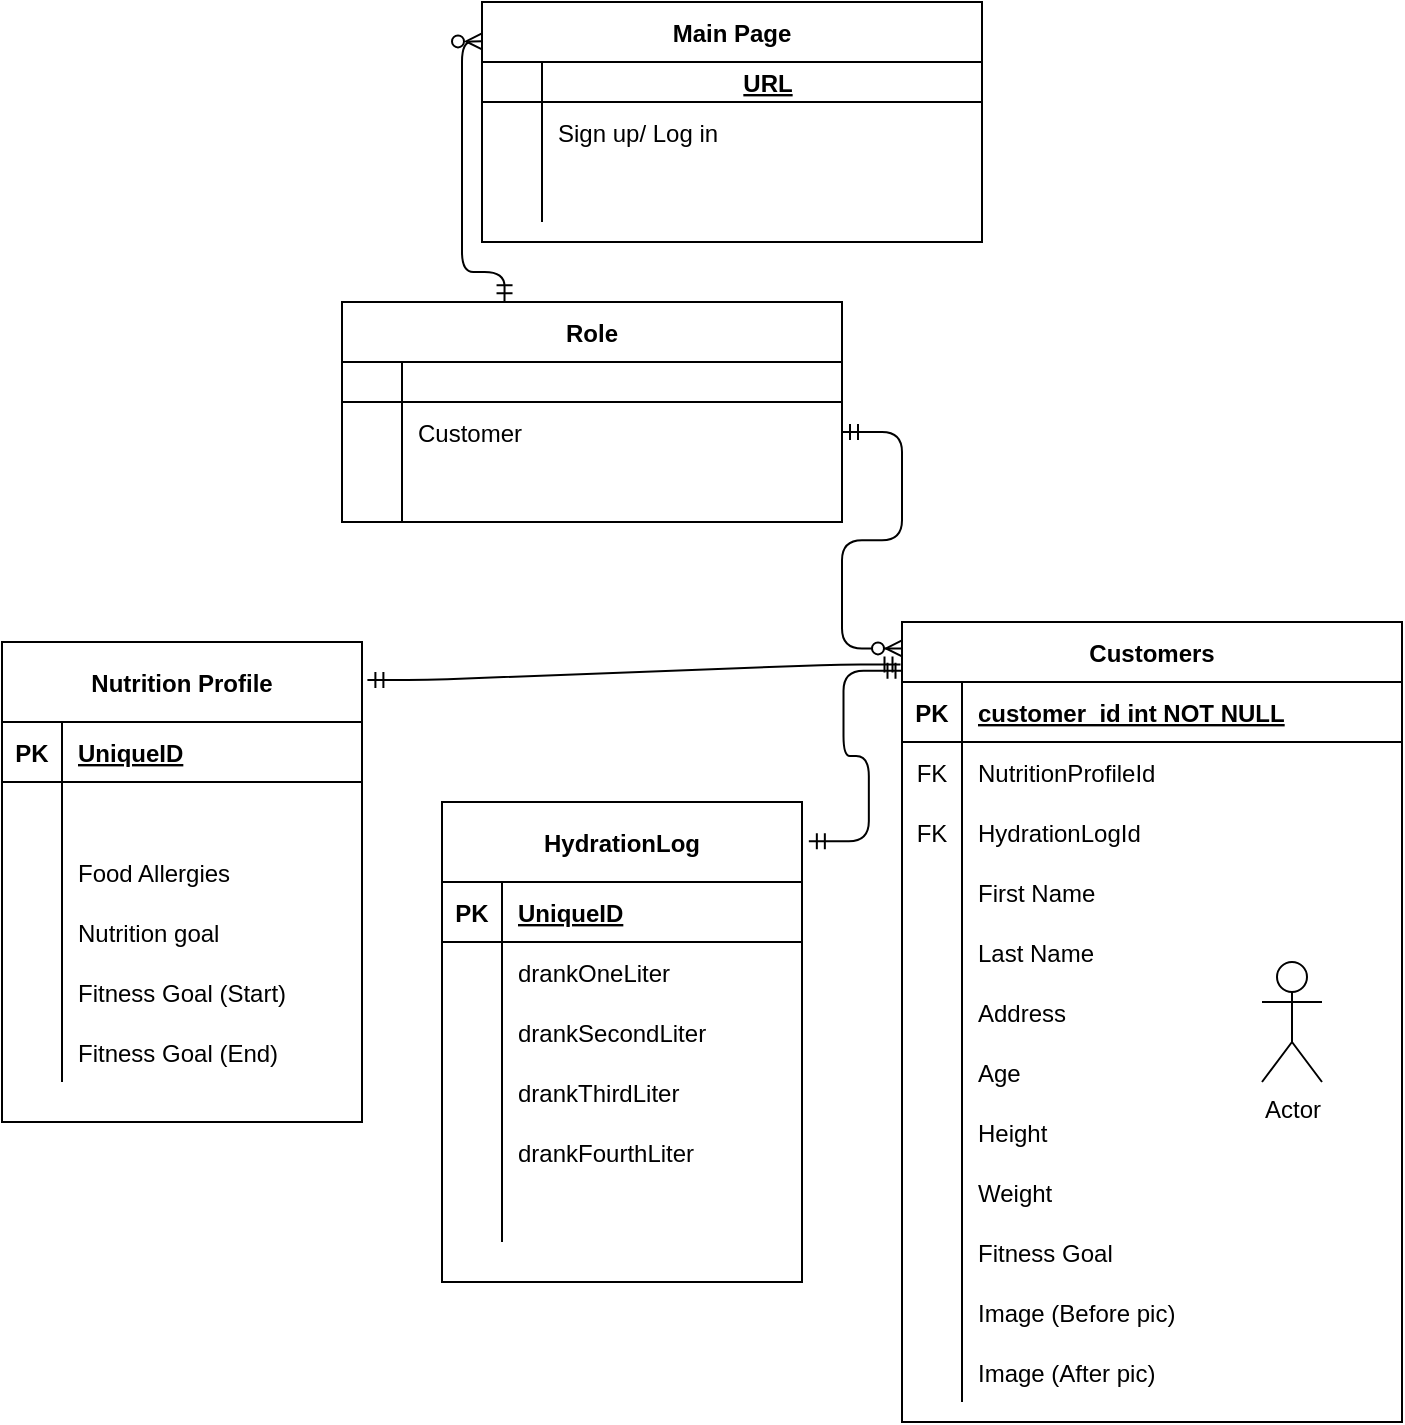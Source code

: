 <mxfile version="13.6.2" type="device"><diagram id="R2lEEEUBdFMjLlhIrx00" name="Page-1"><mxGraphModel dx="768" dy="1622" grid="1" gridSize="10" guides="1" tooltips="1" connect="1" arrows="1" fold="1" page="1" pageScale="1" pageWidth="850" pageHeight="1100" math="0" shadow="0" extFonts="Permanent Marker^https://fonts.googleapis.com/css?family=Permanent+Marker"><root><mxCell id="0"/><mxCell id="1" parent="0"/><mxCell id="dUUum6lANjDdnKaQdcMv-35" value="" style="edgeStyle=orthogonalEdgeStyle;fontSize=12;html=1;endArrow=ERzeroToMany;startArrow=ERmandOne;exitX=0.325;exitY=-0.003;exitDx=0;exitDy=0;exitPerimeter=0;entryX=0;entryY=0.164;entryDx=0;entryDy=0;entryPerimeter=0;" parent="1" source="C-vyLk0tnHw3VtMMgP7b-2" target="C-vyLk0tnHw3VtMMgP7b-13" edge="1"><mxGeometry width="100" height="100" relative="1" as="geometry"><mxPoint x="160" y="-60" as="sourcePoint"/><mxPoint x="270" y="-410" as="targetPoint"/></mxGeometry></mxCell><mxCell id="dUUum6lANjDdnKaQdcMv-36" value="" style="edgeStyle=entityRelationEdgeStyle;fontSize=12;html=1;endArrow=ERzeroToMany;startArrow=ERmandOne;exitX=1;exitY=0.5;exitDx=0;exitDy=0;entryX=0;entryY=0.033;entryDx=0;entryDy=0;entryPerimeter=0;" parent="1" source="C-vyLk0tnHw3VtMMgP7b-6" target="C-vyLk0tnHw3VtMMgP7b-23" edge="1"><mxGeometry width="100" height="100" relative="1" as="geometry"><mxPoint x="325" y="190" as="sourcePoint"/><mxPoint x="425" y="90" as="targetPoint"/></mxGeometry></mxCell><mxCell id="sM22GxLN9ROU9B1vVzX4-26" value="" style="edgeStyle=entityRelationEdgeStyle;fontSize=12;html=1;endArrow=ERmandOne;startArrow=ERmandOne;entryX=-0.003;entryY=0.053;entryDx=0;entryDy=0;entryPerimeter=0;exitX=1.015;exitY=0.079;exitDx=0;exitDy=0;exitPerimeter=0;" parent="1" source="sM22GxLN9ROU9B1vVzX4-1" target="C-vyLk0tnHw3VtMMgP7b-23" edge="1"><mxGeometry width="100" height="100" relative="1" as="geometry"><mxPoint x="360" y="160" as="sourcePoint"/><mxPoint x="460" y="60" as="targetPoint"/></mxGeometry></mxCell><mxCell id="C-vyLk0tnHw3VtMMgP7b-13" value="Main Page" style="shape=table;startSize=30;container=1;collapsible=1;childLayout=tableLayout;fixedRows=1;rowLines=0;fontStyle=1;align=center;resizeLast=1;" parent="1" vertex="1"><mxGeometry x="270" y="-640" width="250" height="120" as="geometry"/></mxCell><mxCell id="C-vyLk0tnHw3VtMMgP7b-14" value="" style="shape=partialRectangle;collapsible=0;dropTarget=0;pointerEvents=0;fillColor=none;points=[[0,0.5],[1,0.5]];portConstraint=eastwest;top=0;left=0;right=0;bottom=1;" parent="C-vyLk0tnHw3VtMMgP7b-13" vertex="1"><mxGeometry y="30" width="250" height="20" as="geometry"/></mxCell><mxCell id="C-vyLk0tnHw3VtMMgP7b-15" value="" style="shape=partialRectangle;overflow=hidden;connectable=0;fillColor=none;top=0;left=0;bottom=0;right=0;fontStyle=1;" parent="C-vyLk0tnHw3VtMMgP7b-14" vertex="1"><mxGeometry width="30" height="20" as="geometry"/></mxCell><mxCell id="C-vyLk0tnHw3VtMMgP7b-16" value="URL" style="shape=partialRectangle;overflow=hidden;connectable=0;fillColor=none;top=0;left=0;bottom=0;right=0;align=center;spacingLeft=6;fontStyle=5;" parent="C-vyLk0tnHw3VtMMgP7b-14" vertex="1"><mxGeometry x="30" width="220" height="20" as="geometry"/></mxCell><mxCell id="C-vyLk0tnHw3VtMMgP7b-17" value="" style="shape=partialRectangle;collapsible=0;dropTarget=0;pointerEvents=0;fillColor=none;points=[[0,0.5],[1,0.5]];portConstraint=eastwest;top=0;left=0;right=0;bottom=0;" parent="C-vyLk0tnHw3VtMMgP7b-13" vertex="1"><mxGeometry y="50" width="250" height="30" as="geometry"/></mxCell><mxCell id="C-vyLk0tnHw3VtMMgP7b-18" value="" style="shape=partialRectangle;overflow=hidden;connectable=0;fillColor=none;top=0;left=0;bottom=0;right=0;" parent="C-vyLk0tnHw3VtMMgP7b-17" vertex="1"><mxGeometry width="30" height="30" as="geometry"/></mxCell><mxCell id="C-vyLk0tnHw3VtMMgP7b-19" value="Sign up/ Log in" style="shape=partialRectangle;overflow=hidden;connectable=0;fillColor=none;top=0;left=0;bottom=0;right=0;align=left;spacingLeft=6;" parent="C-vyLk0tnHw3VtMMgP7b-17" vertex="1"><mxGeometry x="30" width="220" height="30" as="geometry"/></mxCell><mxCell id="C-vyLk0tnHw3VtMMgP7b-20" value="" style="shape=partialRectangle;collapsible=0;dropTarget=0;pointerEvents=0;fillColor=none;points=[[0,0.5],[1,0.5]];portConstraint=eastwest;top=0;left=0;right=0;bottom=0;" parent="C-vyLk0tnHw3VtMMgP7b-13" vertex="1"><mxGeometry y="80" width="250" height="30" as="geometry"/></mxCell><mxCell id="C-vyLk0tnHw3VtMMgP7b-21" value="" style="shape=partialRectangle;overflow=hidden;connectable=0;fillColor=none;top=0;left=0;bottom=0;right=0;" parent="C-vyLk0tnHw3VtMMgP7b-20" vertex="1"><mxGeometry width="30" height="30" as="geometry"/></mxCell><mxCell id="C-vyLk0tnHw3VtMMgP7b-22" value="" style="shape=partialRectangle;overflow=hidden;connectable=0;fillColor=none;top=0;left=0;bottom=0;right=0;align=left;spacingLeft=6;" parent="C-vyLk0tnHw3VtMMgP7b-20" vertex="1"><mxGeometry x="30" width="220" height="30" as="geometry"/></mxCell><mxCell id="MK4iTB5ril6dGQUbLfYC-57" value="" style="edgeStyle=entityRelationEdgeStyle;fontSize=12;html=1;endArrow=ERmandOne;startArrow=ERmandOne;entryX=0.003;entryY=0.061;entryDx=0;entryDy=0;entryPerimeter=0;exitX=1.019;exitY=0.082;exitDx=0;exitDy=0;exitPerimeter=0;" edge="1" parent="1" source="MK4iTB5ril6dGQUbLfYC-38" target="C-vyLk0tnHw3VtMMgP7b-23"><mxGeometry width="100" height="100" relative="1" as="geometry"><mxPoint x="450" y="-50" as="sourcePoint"/><mxPoint x="526.55" y="-57.76" as="targetPoint"/></mxGeometry></mxCell><mxCell id="C-vyLk0tnHw3VtMMgP7b-2" value="Role" style="shape=table;startSize=30;container=1;collapsible=1;childLayout=tableLayout;fixedRows=1;rowLines=0;fontStyle=1;align=center;resizeLast=1;" parent="1" vertex="1"><mxGeometry x="200" y="-490" width="250" height="110" as="geometry"/></mxCell><mxCell id="C-vyLk0tnHw3VtMMgP7b-3" value="" style="shape=partialRectangle;collapsible=0;dropTarget=0;pointerEvents=0;fillColor=none;points=[[0,0.5],[1,0.5]];portConstraint=eastwest;top=0;left=0;right=0;bottom=1;" parent="C-vyLk0tnHw3VtMMgP7b-2" vertex="1"><mxGeometry y="30" width="250" height="20" as="geometry"/></mxCell><mxCell id="C-vyLk0tnHw3VtMMgP7b-4" value="" style="shape=partialRectangle;overflow=hidden;connectable=0;fillColor=none;top=0;left=0;bottom=0;right=0;fontStyle=1;" parent="C-vyLk0tnHw3VtMMgP7b-3" vertex="1"><mxGeometry width="30" height="20" as="geometry"/></mxCell><mxCell id="C-vyLk0tnHw3VtMMgP7b-5" value="" style="shape=partialRectangle;overflow=hidden;connectable=0;fillColor=none;top=0;left=0;bottom=0;right=0;align=left;spacingLeft=6;fontStyle=5;" parent="C-vyLk0tnHw3VtMMgP7b-3" vertex="1"><mxGeometry x="30" width="220" height="20" as="geometry"/></mxCell><mxCell id="C-vyLk0tnHw3VtMMgP7b-6" value="" style="shape=partialRectangle;collapsible=0;dropTarget=0;pointerEvents=0;fillColor=none;points=[[0,0.5],[1,0.5]];portConstraint=eastwest;top=0;left=0;right=0;bottom=0;" parent="C-vyLk0tnHw3VtMMgP7b-2" vertex="1"><mxGeometry y="50" width="250" height="30" as="geometry"/></mxCell><mxCell id="C-vyLk0tnHw3VtMMgP7b-7" value="" style="shape=partialRectangle;overflow=hidden;connectable=0;fillColor=none;top=0;left=0;bottom=0;right=0;" parent="C-vyLk0tnHw3VtMMgP7b-6" vertex="1"><mxGeometry width="30" height="30" as="geometry"/></mxCell><mxCell id="C-vyLk0tnHw3VtMMgP7b-8" value="Customer" style="shape=partialRectangle;overflow=hidden;connectable=0;fillColor=none;top=0;left=0;bottom=0;right=0;align=left;spacingLeft=6;" parent="C-vyLk0tnHw3VtMMgP7b-6" vertex="1"><mxGeometry x="30" width="220" height="30" as="geometry"/></mxCell><mxCell id="C-vyLk0tnHw3VtMMgP7b-9" value="" style="shape=partialRectangle;collapsible=0;dropTarget=0;pointerEvents=0;fillColor=none;points=[[0,0.5],[1,0.5]];portConstraint=eastwest;top=0;left=0;right=0;bottom=0;" parent="C-vyLk0tnHw3VtMMgP7b-2" vertex="1"><mxGeometry y="80" width="250" height="30" as="geometry"/></mxCell><mxCell id="C-vyLk0tnHw3VtMMgP7b-10" value="" style="shape=partialRectangle;overflow=hidden;connectable=0;fillColor=none;top=0;left=0;bottom=0;right=0;" parent="C-vyLk0tnHw3VtMMgP7b-9" vertex="1"><mxGeometry width="30" height="30" as="geometry"/></mxCell><mxCell id="C-vyLk0tnHw3VtMMgP7b-11" value="" style="shape=partialRectangle;overflow=hidden;connectable=0;fillColor=none;top=0;left=0;bottom=0;right=0;align=left;spacingLeft=6;" parent="C-vyLk0tnHw3VtMMgP7b-9" vertex="1"><mxGeometry x="30" width="220" height="30" as="geometry"/></mxCell><mxCell id="C-vyLk0tnHw3VtMMgP7b-23" value="Customers" style="shape=table;startSize=30;container=1;collapsible=1;childLayout=tableLayout;fixedRows=1;rowLines=0;fontStyle=1;align=center;resizeLast=1;" parent="1" vertex="1"><mxGeometry x="480" y="-330" width="250" height="400" as="geometry"/></mxCell><mxCell id="C-vyLk0tnHw3VtMMgP7b-24" value="" style="shape=partialRectangle;collapsible=0;dropTarget=0;pointerEvents=0;fillColor=none;points=[[0,0.5],[1,0.5]];portConstraint=eastwest;top=0;left=0;right=0;bottom=1;" parent="C-vyLk0tnHw3VtMMgP7b-23" vertex="1"><mxGeometry y="30" width="250" height="30" as="geometry"/></mxCell><mxCell id="C-vyLk0tnHw3VtMMgP7b-25" value="PK" style="shape=partialRectangle;overflow=hidden;connectable=0;fillColor=none;top=0;left=0;bottom=0;right=0;fontStyle=1;" parent="C-vyLk0tnHw3VtMMgP7b-24" vertex="1"><mxGeometry width="30" height="30" as="geometry"/></mxCell><mxCell id="C-vyLk0tnHw3VtMMgP7b-26" value="customer_id int NOT NULL " style="shape=partialRectangle;overflow=hidden;connectable=0;fillColor=none;top=0;left=0;bottom=0;right=0;align=left;spacingLeft=6;fontStyle=5;" parent="C-vyLk0tnHw3VtMMgP7b-24" vertex="1"><mxGeometry x="30" width="220" height="30" as="geometry"/></mxCell><mxCell id="C-vyLk0tnHw3VtMMgP7b-27" value="" style="shape=partialRectangle;collapsible=0;dropTarget=0;pointerEvents=0;fillColor=none;points=[[0,0.5],[1,0.5]];portConstraint=eastwest;top=0;left=0;right=0;bottom=0;" parent="C-vyLk0tnHw3VtMMgP7b-23" vertex="1"><mxGeometry y="60" width="250" height="30" as="geometry"/></mxCell><mxCell id="C-vyLk0tnHw3VtMMgP7b-28" value="FK" style="shape=partialRectangle;overflow=hidden;connectable=0;fillColor=none;top=0;left=0;bottom=0;right=0;" parent="C-vyLk0tnHw3VtMMgP7b-27" vertex="1"><mxGeometry width="30" height="30" as="geometry"/></mxCell><mxCell id="C-vyLk0tnHw3VtMMgP7b-29" value="NutritionProfileId" style="shape=partialRectangle;overflow=hidden;connectable=0;fillColor=none;top=0;left=0;bottom=0;right=0;align=left;spacingLeft=6;" parent="C-vyLk0tnHw3VtMMgP7b-27" vertex="1"><mxGeometry x="30" width="220" height="30" as="geometry"/></mxCell><mxCell id="MK4iTB5ril6dGQUbLfYC-35" value="" style="shape=partialRectangle;collapsible=0;dropTarget=0;pointerEvents=0;fillColor=none;points=[[0,0.5],[1,0.5]];portConstraint=eastwest;top=0;left=0;right=0;bottom=0;" vertex="1" parent="C-vyLk0tnHw3VtMMgP7b-23"><mxGeometry y="90" width="250" height="30" as="geometry"/></mxCell><mxCell id="MK4iTB5ril6dGQUbLfYC-36" value="FK" style="shape=partialRectangle;overflow=hidden;connectable=0;fillColor=none;top=0;left=0;bottom=0;right=0;" vertex="1" parent="MK4iTB5ril6dGQUbLfYC-35"><mxGeometry width="30" height="30" as="geometry"/></mxCell><mxCell id="MK4iTB5ril6dGQUbLfYC-37" value="HydrationLogId" style="shape=partialRectangle;overflow=hidden;connectable=0;fillColor=none;top=0;left=0;bottom=0;right=0;align=left;spacingLeft=6;" vertex="1" parent="MK4iTB5ril6dGQUbLfYC-35"><mxGeometry x="30" width="220" height="30" as="geometry"/></mxCell><mxCell id="dUUum6lANjDdnKaQdcMv-14" value="" style="shape=partialRectangle;collapsible=0;dropTarget=0;pointerEvents=0;fillColor=none;points=[[0,0.5],[1,0.5]];portConstraint=eastwest;top=0;left=0;right=0;bottom=0;" parent="C-vyLk0tnHw3VtMMgP7b-23" vertex="1"><mxGeometry y="120" width="250" height="30" as="geometry"/></mxCell><mxCell id="dUUum6lANjDdnKaQdcMv-15" value="" style="shape=partialRectangle;overflow=hidden;connectable=0;fillColor=none;top=0;left=0;bottom=0;right=0;" parent="dUUum6lANjDdnKaQdcMv-14" vertex="1"><mxGeometry width="30" height="30" as="geometry"/></mxCell><mxCell id="dUUum6lANjDdnKaQdcMv-16" value="First Name" style="shape=partialRectangle;overflow=hidden;connectable=0;fillColor=none;top=0;left=0;bottom=0;right=0;align=left;spacingLeft=6;" parent="dUUum6lANjDdnKaQdcMv-14" vertex="1"><mxGeometry x="30" width="220" height="30" as="geometry"/></mxCell><mxCell id="dUUum6lANjDdnKaQdcMv-17" value="" style="shape=partialRectangle;collapsible=0;dropTarget=0;pointerEvents=0;fillColor=none;points=[[0,0.5],[1,0.5]];portConstraint=eastwest;top=0;left=0;right=0;bottom=0;" parent="C-vyLk0tnHw3VtMMgP7b-23" vertex="1"><mxGeometry y="150" width="250" height="30" as="geometry"/></mxCell><mxCell id="dUUum6lANjDdnKaQdcMv-18" value="" style="shape=partialRectangle;overflow=hidden;connectable=0;fillColor=none;top=0;left=0;bottom=0;right=0;" parent="dUUum6lANjDdnKaQdcMv-17" vertex="1"><mxGeometry width="30" height="30" as="geometry"/></mxCell><mxCell id="dUUum6lANjDdnKaQdcMv-19" value="Last Name" style="shape=partialRectangle;overflow=hidden;connectable=0;fillColor=none;top=0;left=0;bottom=0;right=0;align=left;spacingLeft=6;" parent="dUUum6lANjDdnKaQdcMv-17" vertex="1"><mxGeometry x="30" width="220" height="30" as="geometry"/></mxCell><mxCell id="dUUum6lANjDdnKaQdcMv-20" value="" style="shape=partialRectangle;collapsible=0;dropTarget=0;pointerEvents=0;fillColor=none;points=[[0,0.5],[1,0.5]];portConstraint=eastwest;top=0;left=0;right=0;bottom=0;" parent="C-vyLk0tnHw3VtMMgP7b-23" vertex="1"><mxGeometry y="180" width="250" height="30" as="geometry"/></mxCell><mxCell id="dUUum6lANjDdnKaQdcMv-21" value="" style="shape=partialRectangle;overflow=hidden;connectable=0;fillColor=none;top=0;left=0;bottom=0;right=0;" parent="dUUum6lANjDdnKaQdcMv-20" vertex="1"><mxGeometry width="30" height="30" as="geometry"/></mxCell><mxCell id="dUUum6lANjDdnKaQdcMv-22" value="Address" style="shape=partialRectangle;overflow=hidden;connectable=0;fillColor=none;top=0;left=0;bottom=0;right=0;align=left;spacingLeft=6;" parent="dUUum6lANjDdnKaQdcMv-20" vertex="1"><mxGeometry x="30" width="220" height="30" as="geometry"/></mxCell><mxCell id="dUUum6lANjDdnKaQdcMv-23" value="" style="shape=partialRectangle;collapsible=0;dropTarget=0;pointerEvents=0;fillColor=none;points=[[0,0.5],[1,0.5]];portConstraint=eastwest;top=0;left=0;right=0;bottom=0;" parent="C-vyLk0tnHw3VtMMgP7b-23" vertex="1"><mxGeometry y="210" width="250" height="30" as="geometry"/></mxCell><mxCell id="dUUum6lANjDdnKaQdcMv-24" value="" style="shape=partialRectangle;overflow=hidden;connectable=0;fillColor=none;top=0;left=0;bottom=0;right=0;" parent="dUUum6lANjDdnKaQdcMv-23" vertex="1"><mxGeometry width="30" height="30" as="geometry"/></mxCell><mxCell id="dUUum6lANjDdnKaQdcMv-25" value="Age" style="shape=partialRectangle;overflow=hidden;connectable=0;fillColor=none;top=0;left=0;bottom=0;right=0;align=left;spacingLeft=6;" parent="dUUum6lANjDdnKaQdcMv-23" vertex="1"><mxGeometry x="30" width="220" height="30" as="geometry"/></mxCell><mxCell id="dUUum6lANjDdnKaQdcMv-26" value="" style="shape=partialRectangle;collapsible=0;dropTarget=0;pointerEvents=0;fillColor=none;points=[[0,0.5],[1,0.5]];portConstraint=eastwest;top=0;left=0;right=0;bottom=0;" parent="C-vyLk0tnHw3VtMMgP7b-23" vertex="1"><mxGeometry y="240" width="250" height="30" as="geometry"/></mxCell><mxCell id="dUUum6lANjDdnKaQdcMv-27" value="" style="shape=partialRectangle;overflow=hidden;connectable=0;fillColor=none;top=0;left=0;bottom=0;right=0;" parent="dUUum6lANjDdnKaQdcMv-26" vertex="1"><mxGeometry width="30" height="30" as="geometry"/></mxCell><mxCell id="dUUum6lANjDdnKaQdcMv-28" value="Height" style="shape=partialRectangle;overflow=hidden;connectable=0;fillColor=none;top=0;left=0;bottom=0;right=0;align=left;spacingLeft=6;" parent="dUUum6lANjDdnKaQdcMv-26" vertex="1"><mxGeometry x="30" width="220" height="30" as="geometry"/></mxCell><mxCell id="dUUum6lANjDdnKaQdcMv-29" value="" style="shape=partialRectangle;collapsible=0;dropTarget=0;pointerEvents=0;fillColor=none;points=[[0,0.5],[1,0.5]];portConstraint=eastwest;top=0;left=0;right=0;bottom=0;" parent="C-vyLk0tnHw3VtMMgP7b-23" vertex="1"><mxGeometry y="270" width="250" height="30" as="geometry"/></mxCell><mxCell id="dUUum6lANjDdnKaQdcMv-30" value="" style="shape=partialRectangle;overflow=hidden;connectable=0;fillColor=none;top=0;left=0;bottom=0;right=0;" parent="dUUum6lANjDdnKaQdcMv-29" vertex="1"><mxGeometry width="30" height="30" as="geometry"/></mxCell><mxCell id="dUUum6lANjDdnKaQdcMv-31" value="Weight" style="shape=partialRectangle;overflow=hidden;connectable=0;fillColor=none;top=0;left=0;bottom=0;right=0;align=left;spacingLeft=6;" parent="dUUum6lANjDdnKaQdcMv-29" vertex="1"><mxGeometry x="30" width="220" height="30" as="geometry"/></mxCell><mxCell id="dUUum6lANjDdnKaQdcMv-32" value="" style="shape=partialRectangle;collapsible=0;dropTarget=0;pointerEvents=0;fillColor=none;points=[[0,0.5],[1,0.5]];portConstraint=eastwest;top=0;left=0;right=0;bottom=0;" parent="C-vyLk0tnHw3VtMMgP7b-23" vertex="1"><mxGeometry y="300" width="250" height="30" as="geometry"/></mxCell><mxCell id="dUUum6lANjDdnKaQdcMv-33" value="" style="shape=partialRectangle;overflow=hidden;connectable=0;fillColor=none;top=0;left=0;bottom=0;right=0;" parent="dUUum6lANjDdnKaQdcMv-32" vertex="1"><mxGeometry width="30" height="30" as="geometry"/></mxCell><mxCell id="dUUum6lANjDdnKaQdcMv-34" value="Fitness Goal" style="shape=partialRectangle;overflow=hidden;connectable=0;fillColor=none;top=0;left=0;bottom=0;right=0;align=left;spacingLeft=6;" parent="dUUum6lANjDdnKaQdcMv-32" vertex="1"><mxGeometry x="30" width="220" height="30" as="geometry"/></mxCell><mxCell id="sM22GxLN9ROU9B1vVzX4-20" value="" style="shape=partialRectangle;collapsible=0;dropTarget=0;pointerEvents=0;fillColor=none;points=[[0,0.5],[1,0.5]];portConstraint=eastwest;top=0;left=0;right=0;bottom=0;" parent="C-vyLk0tnHw3VtMMgP7b-23" vertex="1"><mxGeometry y="330" width="250" height="30" as="geometry"/></mxCell><mxCell id="sM22GxLN9ROU9B1vVzX4-21" value="" style="shape=partialRectangle;overflow=hidden;connectable=0;fillColor=none;top=0;left=0;bottom=0;right=0;" parent="sM22GxLN9ROU9B1vVzX4-20" vertex="1"><mxGeometry width="30" height="30" as="geometry"/></mxCell><mxCell id="sM22GxLN9ROU9B1vVzX4-22" value="Image (Before pic)" style="shape=partialRectangle;overflow=hidden;connectable=0;fillColor=none;top=0;left=0;bottom=0;right=0;align=left;spacingLeft=6;" parent="sM22GxLN9ROU9B1vVzX4-20" vertex="1"><mxGeometry x="30" width="220" height="30" as="geometry"/></mxCell><mxCell id="sM22GxLN9ROU9B1vVzX4-23" value="" style="shape=partialRectangle;collapsible=0;dropTarget=0;pointerEvents=0;fillColor=none;points=[[0,0.5],[1,0.5]];portConstraint=eastwest;top=0;left=0;right=0;bottom=0;" parent="C-vyLk0tnHw3VtMMgP7b-23" vertex="1"><mxGeometry y="360" width="250" height="30" as="geometry"/></mxCell><mxCell id="sM22GxLN9ROU9B1vVzX4-24" value="" style="shape=partialRectangle;overflow=hidden;connectable=0;fillColor=none;top=0;left=0;bottom=0;right=0;" parent="sM22GxLN9ROU9B1vVzX4-23" vertex="1"><mxGeometry width="30" height="30" as="geometry"/></mxCell><mxCell id="sM22GxLN9ROU9B1vVzX4-25" value="Image (After pic)" style="shape=partialRectangle;overflow=hidden;connectable=0;fillColor=none;top=0;left=0;bottom=0;right=0;align=left;spacingLeft=6;" parent="sM22GxLN9ROU9B1vVzX4-23" vertex="1"><mxGeometry x="30" width="220" height="30" as="geometry"/></mxCell><mxCell id="MK4iTB5ril6dGQUbLfYC-38" value="HydrationLog" style="shape=table;startSize=40;container=1;collapsible=1;childLayout=tableLayout;fixedRows=1;rowLines=0;fontStyle=1;align=center;resizeLast=1;" vertex="1" parent="1"><mxGeometry x="250" y="-240" width="180" height="240" as="geometry"/></mxCell><mxCell id="MK4iTB5ril6dGQUbLfYC-39" value="" style="shape=partialRectangle;collapsible=0;dropTarget=0;pointerEvents=0;fillColor=none;top=0;left=0;bottom=1;right=0;points=[[0,0.5],[1,0.5]];portConstraint=eastwest;" vertex="1" parent="MK4iTB5ril6dGQUbLfYC-38"><mxGeometry y="40" width="180" height="30" as="geometry"/></mxCell><mxCell id="MK4iTB5ril6dGQUbLfYC-40" value="PK" style="shape=partialRectangle;connectable=0;fillColor=none;top=0;left=0;bottom=0;right=0;fontStyle=1;overflow=hidden;" vertex="1" parent="MK4iTB5ril6dGQUbLfYC-39"><mxGeometry width="30" height="30" as="geometry"/></mxCell><mxCell id="MK4iTB5ril6dGQUbLfYC-41" value="UniqueID" style="shape=partialRectangle;connectable=0;fillColor=none;top=0;left=0;bottom=0;right=0;align=left;spacingLeft=6;fontStyle=5;overflow=hidden;" vertex="1" parent="MK4iTB5ril6dGQUbLfYC-39"><mxGeometry x="30" width="150" height="30" as="geometry"/></mxCell><mxCell id="MK4iTB5ril6dGQUbLfYC-45" value="" style="shape=partialRectangle;collapsible=0;dropTarget=0;pointerEvents=0;fillColor=none;top=0;left=0;bottom=0;right=0;points=[[0,0.5],[1,0.5]];portConstraint=eastwest;" vertex="1" parent="MK4iTB5ril6dGQUbLfYC-38"><mxGeometry y="70" width="180" height="30" as="geometry"/></mxCell><mxCell id="MK4iTB5ril6dGQUbLfYC-46" value="" style="shape=partialRectangle;connectable=0;fillColor=none;top=0;left=0;bottom=0;right=0;editable=1;overflow=hidden;" vertex="1" parent="MK4iTB5ril6dGQUbLfYC-45"><mxGeometry width="30" height="30" as="geometry"/></mxCell><mxCell id="MK4iTB5ril6dGQUbLfYC-47" value="drankOneLiter" style="shape=partialRectangle;connectable=0;fillColor=none;top=0;left=0;bottom=0;right=0;align=left;spacingLeft=6;overflow=hidden;" vertex="1" parent="MK4iTB5ril6dGQUbLfYC-45"><mxGeometry x="30" width="150" height="30" as="geometry"/></mxCell><mxCell id="MK4iTB5ril6dGQUbLfYC-48" value="" style="shape=partialRectangle;collapsible=0;dropTarget=0;pointerEvents=0;fillColor=none;top=0;left=0;bottom=0;right=0;points=[[0,0.5],[1,0.5]];portConstraint=eastwest;" vertex="1" parent="MK4iTB5ril6dGQUbLfYC-38"><mxGeometry y="100" width="180" height="30" as="geometry"/></mxCell><mxCell id="MK4iTB5ril6dGQUbLfYC-49" value="" style="shape=partialRectangle;connectable=0;fillColor=none;top=0;left=0;bottom=0;right=0;editable=1;overflow=hidden;" vertex="1" parent="MK4iTB5ril6dGQUbLfYC-48"><mxGeometry width="30" height="30" as="geometry"/></mxCell><mxCell id="MK4iTB5ril6dGQUbLfYC-50" value="drankSecondLiter" style="shape=partialRectangle;connectable=0;fillColor=none;top=0;left=0;bottom=0;right=0;align=left;spacingLeft=6;overflow=hidden;" vertex="1" parent="MK4iTB5ril6dGQUbLfYC-48"><mxGeometry x="30" width="150" height="30" as="geometry"/></mxCell><mxCell id="MK4iTB5ril6dGQUbLfYC-51" value="" style="shape=partialRectangle;collapsible=0;dropTarget=0;pointerEvents=0;fillColor=none;top=0;left=0;bottom=0;right=0;points=[[0,0.5],[1,0.5]];portConstraint=eastwest;" vertex="1" parent="MK4iTB5ril6dGQUbLfYC-38"><mxGeometry y="130" width="180" height="30" as="geometry"/></mxCell><mxCell id="MK4iTB5ril6dGQUbLfYC-52" value="" style="shape=partialRectangle;connectable=0;fillColor=none;top=0;left=0;bottom=0;right=0;editable=1;overflow=hidden;" vertex="1" parent="MK4iTB5ril6dGQUbLfYC-51"><mxGeometry width="30" height="30" as="geometry"/></mxCell><mxCell id="MK4iTB5ril6dGQUbLfYC-53" value="drankThirdLiter" style="shape=partialRectangle;connectable=0;fillColor=none;top=0;left=0;bottom=0;right=0;align=left;spacingLeft=6;overflow=hidden;" vertex="1" parent="MK4iTB5ril6dGQUbLfYC-51"><mxGeometry x="30" width="150" height="30" as="geometry"/></mxCell><mxCell id="MK4iTB5ril6dGQUbLfYC-54" value="" style="shape=partialRectangle;collapsible=0;dropTarget=0;pointerEvents=0;fillColor=none;top=0;left=0;bottom=0;right=0;points=[[0,0.5],[1,0.5]];portConstraint=eastwest;" vertex="1" parent="MK4iTB5ril6dGQUbLfYC-38"><mxGeometry y="160" width="180" height="30" as="geometry"/></mxCell><mxCell id="MK4iTB5ril6dGQUbLfYC-55" value="" style="shape=partialRectangle;connectable=0;fillColor=none;top=0;left=0;bottom=0;right=0;editable=1;overflow=hidden;" vertex="1" parent="MK4iTB5ril6dGQUbLfYC-54"><mxGeometry width="30" height="30" as="geometry"/></mxCell><mxCell id="MK4iTB5ril6dGQUbLfYC-56" value="drankFourthLiter" style="shape=partialRectangle;connectable=0;fillColor=none;top=0;left=0;bottom=0;right=0;align=left;spacingLeft=6;overflow=hidden;" vertex="1" parent="MK4iTB5ril6dGQUbLfYC-54"><mxGeometry x="30" width="150" height="30" as="geometry"/></mxCell><mxCell id="MK4iTB5ril6dGQUbLfYC-42" value="" style="shape=partialRectangle;collapsible=0;dropTarget=0;pointerEvents=0;fillColor=none;top=0;left=0;bottom=0;right=0;points=[[0,0.5],[1,0.5]];portConstraint=eastwest;" vertex="1" parent="MK4iTB5ril6dGQUbLfYC-38"><mxGeometry y="190" width="180" height="30" as="geometry"/></mxCell><mxCell id="MK4iTB5ril6dGQUbLfYC-43" value="" style="shape=partialRectangle;connectable=0;fillColor=none;top=0;left=0;bottom=0;right=0;editable=1;overflow=hidden;" vertex="1" parent="MK4iTB5ril6dGQUbLfYC-42"><mxGeometry width="30" height="30" as="geometry"/></mxCell><mxCell id="MK4iTB5ril6dGQUbLfYC-44" value="" style="shape=partialRectangle;connectable=0;fillColor=none;top=0;left=0;bottom=0;right=0;align=left;spacingLeft=6;overflow=hidden;" vertex="1" parent="MK4iTB5ril6dGQUbLfYC-42"><mxGeometry x="30" width="150" height="30" as="geometry"/></mxCell><mxCell id="sM22GxLN9ROU9B1vVzX4-1" value="Nutrition Profile" style="shape=table;startSize=40;container=1;collapsible=1;childLayout=tableLayout;fixedRows=1;rowLines=0;fontStyle=1;align=center;resizeLast=1;" parent="1" vertex="1"><mxGeometry x="30" y="-320" width="180" height="240" as="geometry"/></mxCell><mxCell id="sM22GxLN9ROU9B1vVzX4-2" value="" style="shape=partialRectangle;collapsible=0;dropTarget=0;pointerEvents=0;fillColor=none;top=0;left=0;bottom=1;right=0;points=[[0,0.5],[1,0.5]];portConstraint=eastwest;" parent="sM22GxLN9ROU9B1vVzX4-1" vertex="1"><mxGeometry y="40" width="180" height="30" as="geometry"/></mxCell><mxCell id="sM22GxLN9ROU9B1vVzX4-3" value="PK" style="shape=partialRectangle;connectable=0;fillColor=none;top=0;left=0;bottom=0;right=0;fontStyle=1;overflow=hidden;" parent="sM22GxLN9ROU9B1vVzX4-2" vertex="1"><mxGeometry width="30" height="30" as="geometry"/></mxCell><mxCell id="sM22GxLN9ROU9B1vVzX4-4" value="UniqueID" style="shape=partialRectangle;connectable=0;fillColor=none;top=0;left=0;bottom=0;right=0;align=left;spacingLeft=6;fontStyle=5;overflow=hidden;" parent="sM22GxLN9ROU9B1vVzX4-2" vertex="1"><mxGeometry x="30" width="150" height="30" as="geometry"/></mxCell><mxCell id="sM22GxLN9ROU9B1vVzX4-5" value="" style="shape=partialRectangle;collapsible=0;dropTarget=0;pointerEvents=0;fillColor=none;top=0;left=0;bottom=0;right=0;points=[[0,0.5],[1,0.5]];portConstraint=eastwest;" parent="sM22GxLN9ROU9B1vVzX4-1" vertex="1"><mxGeometry y="70" width="180" height="30" as="geometry"/></mxCell><mxCell id="sM22GxLN9ROU9B1vVzX4-6" value="" style="shape=partialRectangle;connectable=0;fillColor=none;top=0;left=0;bottom=0;right=0;editable=1;overflow=hidden;" parent="sM22GxLN9ROU9B1vVzX4-5" vertex="1"><mxGeometry width="30" height="30" as="geometry"/></mxCell><mxCell id="sM22GxLN9ROU9B1vVzX4-7" value="" style="shape=partialRectangle;connectable=0;fillColor=none;top=0;left=0;bottom=0;right=0;align=left;spacingLeft=6;overflow=hidden;" parent="sM22GxLN9ROU9B1vVzX4-5" vertex="1"><mxGeometry x="30" width="150" height="30" as="geometry"/></mxCell><mxCell id="sM22GxLN9ROU9B1vVzX4-8" value="" style="shape=partialRectangle;collapsible=0;dropTarget=0;pointerEvents=0;fillColor=none;top=0;left=0;bottom=0;right=0;points=[[0,0.5],[1,0.5]];portConstraint=eastwest;" parent="sM22GxLN9ROU9B1vVzX4-1" vertex="1"><mxGeometry y="100" width="180" height="30" as="geometry"/></mxCell><mxCell id="sM22GxLN9ROU9B1vVzX4-9" value="" style="shape=partialRectangle;connectable=0;fillColor=none;top=0;left=0;bottom=0;right=0;editable=1;overflow=hidden;" parent="sM22GxLN9ROU9B1vVzX4-8" vertex="1"><mxGeometry width="30" height="30" as="geometry"/></mxCell><mxCell id="sM22GxLN9ROU9B1vVzX4-10" value="Food Allergies" style="shape=partialRectangle;connectable=0;fillColor=none;top=0;left=0;bottom=0;right=0;align=left;spacingLeft=6;overflow=hidden;" parent="sM22GxLN9ROU9B1vVzX4-8" vertex="1"><mxGeometry x="30" width="150" height="30" as="geometry"/></mxCell><mxCell id="sM22GxLN9ROU9B1vVzX4-11" value="" style="shape=partialRectangle;collapsible=0;dropTarget=0;pointerEvents=0;fillColor=none;top=0;left=0;bottom=0;right=0;points=[[0,0.5],[1,0.5]];portConstraint=eastwest;" parent="sM22GxLN9ROU9B1vVzX4-1" vertex="1"><mxGeometry y="130" width="180" height="30" as="geometry"/></mxCell><mxCell id="sM22GxLN9ROU9B1vVzX4-12" value="" style="shape=partialRectangle;connectable=0;fillColor=none;top=0;left=0;bottom=0;right=0;editable=1;overflow=hidden;" parent="sM22GxLN9ROU9B1vVzX4-11" vertex="1"><mxGeometry width="30" height="30" as="geometry"/></mxCell><mxCell id="sM22GxLN9ROU9B1vVzX4-13" value="Nutrition goal" style="shape=partialRectangle;connectable=0;fillColor=none;top=0;left=0;bottom=0;right=0;align=left;spacingLeft=6;overflow=hidden;" parent="sM22GxLN9ROU9B1vVzX4-11" vertex="1"><mxGeometry x="30" width="150" height="30" as="geometry"/></mxCell><mxCell id="sM22GxLN9ROU9B1vVzX4-14" value="" style="shape=partialRectangle;collapsible=0;dropTarget=0;pointerEvents=0;fillColor=none;top=0;left=0;bottom=0;right=0;points=[[0,0.5],[1,0.5]];portConstraint=eastwest;" parent="sM22GxLN9ROU9B1vVzX4-1" vertex="1"><mxGeometry y="160" width="180" height="30" as="geometry"/></mxCell><mxCell id="sM22GxLN9ROU9B1vVzX4-15" value="" style="shape=partialRectangle;connectable=0;fillColor=none;top=0;left=0;bottom=0;right=0;editable=1;overflow=hidden;" parent="sM22GxLN9ROU9B1vVzX4-14" vertex="1"><mxGeometry width="30" height="30" as="geometry"/></mxCell><mxCell id="sM22GxLN9ROU9B1vVzX4-16" value="Fitness Goal (Start)" style="shape=partialRectangle;connectable=0;fillColor=none;top=0;left=0;bottom=0;right=0;align=left;spacingLeft=6;overflow=hidden;" parent="sM22GxLN9ROU9B1vVzX4-14" vertex="1"><mxGeometry x="30" width="150" height="30" as="geometry"/></mxCell><mxCell id="sM22GxLN9ROU9B1vVzX4-17" value="" style="shape=partialRectangle;collapsible=0;dropTarget=0;pointerEvents=0;fillColor=none;top=0;left=0;bottom=0;right=0;points=[[0,0.5],[1,0.5]];portConstraint=eastwest;" parent="sM22GxLN9ROU9B1vVzX4-1" vertex="1"><mxGeometry y="190" width="180" height="30" as="geometry"/></mxCell><mxCell id="sM22GxLN9ROU9B1vVzX4-18" value="" style="shape=partialRectangle;connectable=0;fillColor=none;top=0;left=0;bottom=0;right=0;editable=1;overflow=hidden;" parent="sM22GxLN9ROU9B1vVzX4-17" vertex="1"><mxGeometry width="30" height="30" as="geometry"/></mxCell><mxCell id="sM22GxLN9ROU9B1vVzX4-19" value="Fitness Goal (End)" style="shape=partialRectangle;connectable=0;fillColor=none;top=0;left=0;bottom=0;right=0;align=left;spacingLeft=6;overflow=hidden;" parent="sM22GxLN9ROU9B1vVzX4-17" vertex="1"><mxGeometry x="30" width="150" height="30" as="geometry"/></mxCell><mxCell id="MK4iTB5ril6dGQUbLfYC-77" value="Actor" style="shape=umlActor;verticalLabelPosition=bottom;verticalAlign=top;html=1;outlineConnect=0;" vertex="1" parent="1"><mxGeometry x="660" y="-160" width="30" height="60" as="geometry"/></mxCell></root></mxGraphModel></diagram></mxfile>